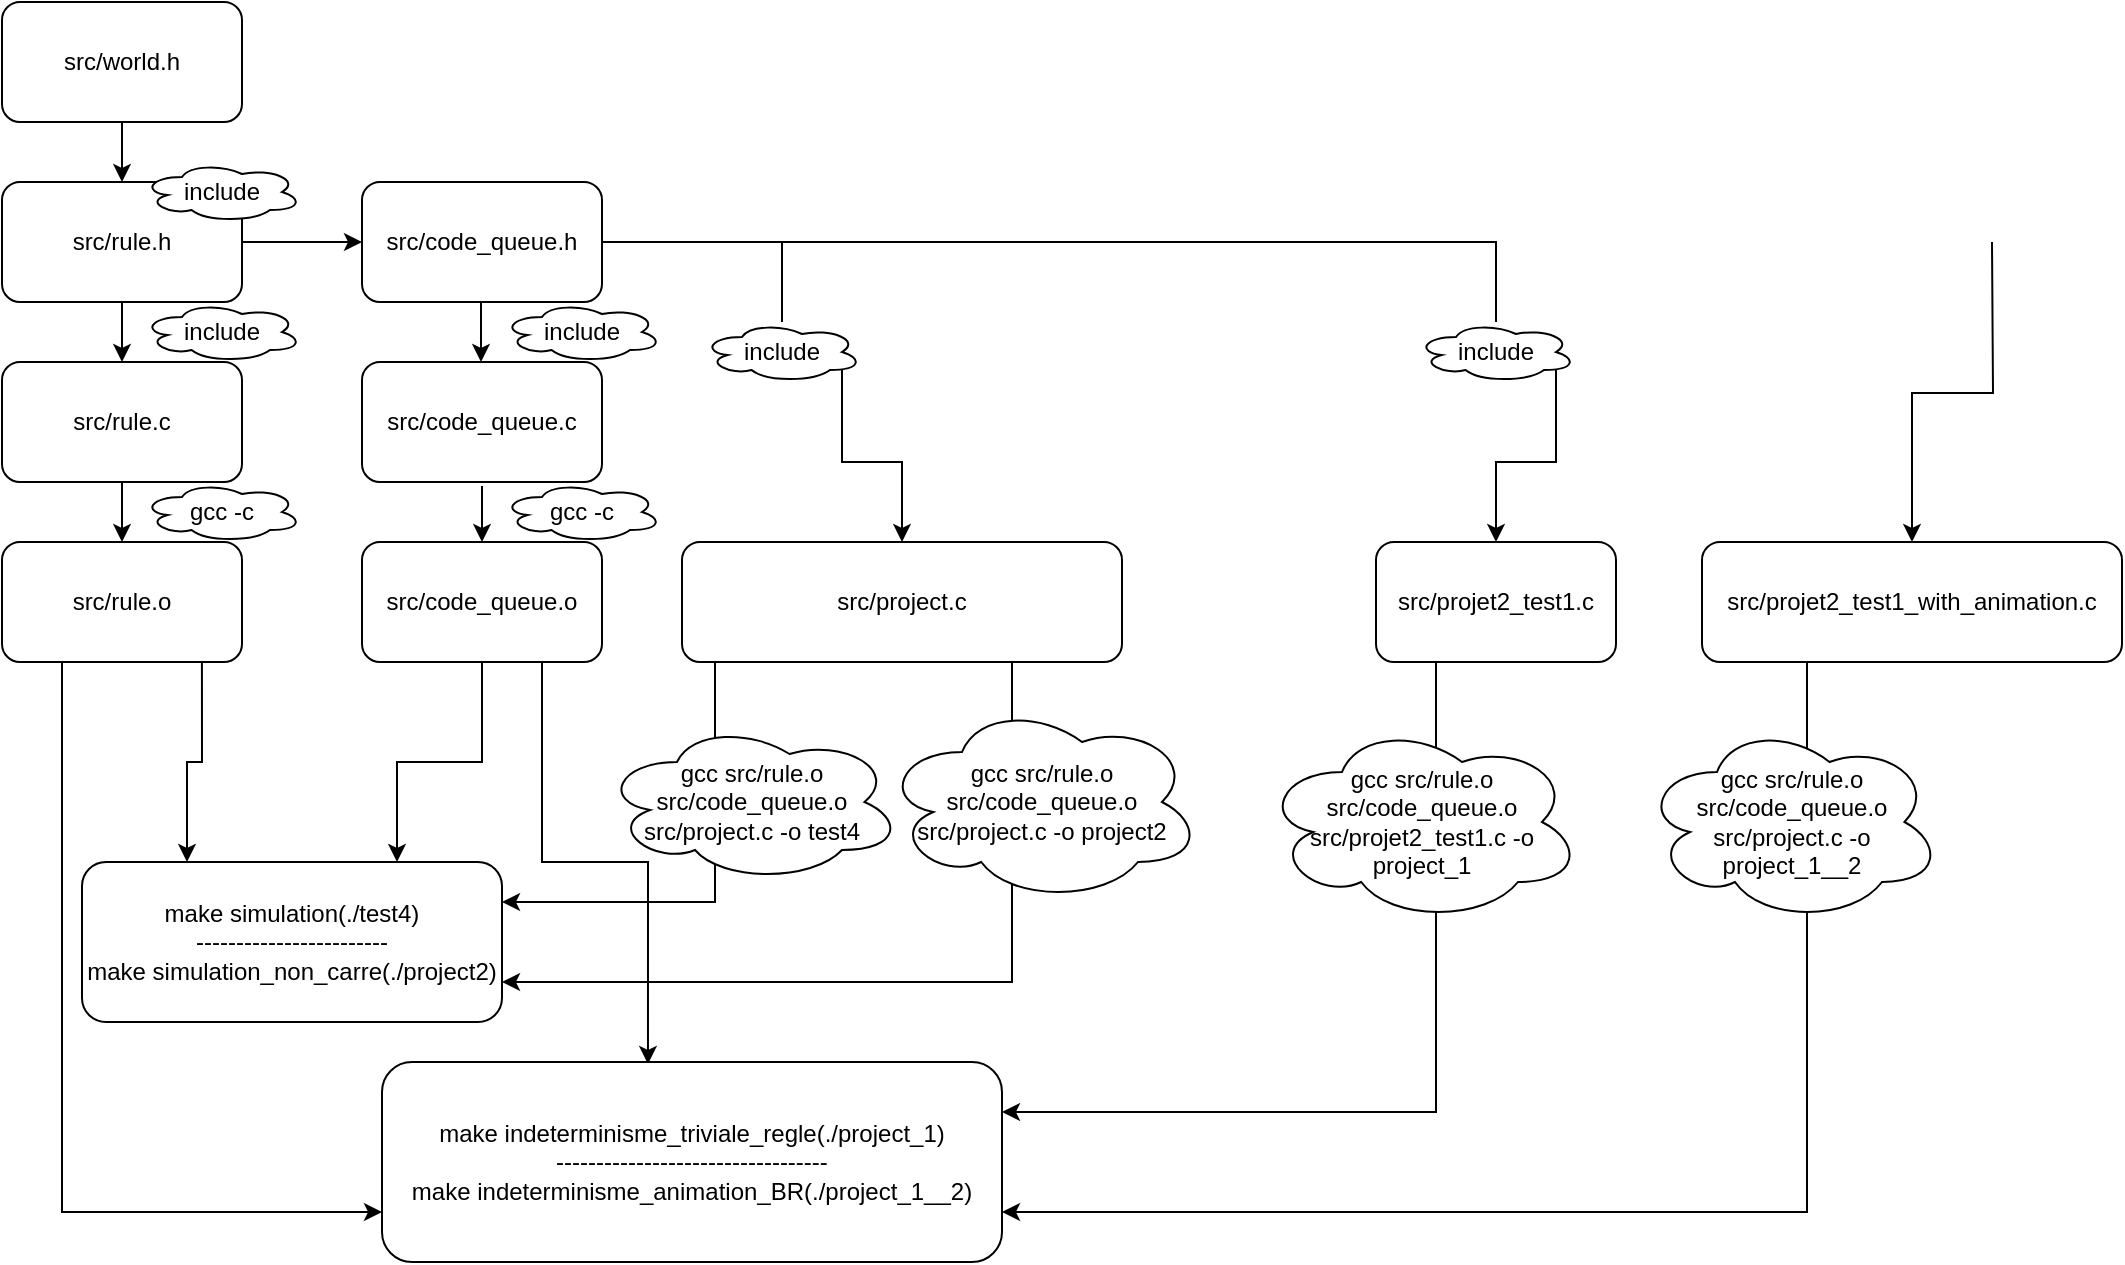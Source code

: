 <mxfile version="15.9.6" type="github" pages="2"><diagram id="K4hoPc6rqIB9uQjKa4mO" name="Page-1"><mxGraphModel dx="2756" dy="1717" grid="1" gridSize="10" guides="1" tooltips="1" connect="1" arrows="1" fold="1" page="1" pageScale="1" pageWidth="827" pageHeight="1169" math="0" shadow="0"><root><mxCell id="0"/><mxCell id="1" parent="0"/><mxCell id="Dp1AoBdaLXVJ-32-hjES-61" style="edgeStyle=orthogonalEdgeStyle;rounded=0;orthogonalLoop=1;jettySize=auto;html=1;exitX=1;exitY=0.5;exitDx=0;exitDy=0;entryX=0;entryY=0.5;entryDx=0;entryDy=0;" edge="1" parent="1" source="Dp1AoBdaLXVJ-32-hjES-2" target="Dp1AoBdaLXVJ-32-hjES-11"><mxGeometry relative="1" as="geometry"/></mxCell><mxCell id="Dp1AoBdaLXVJ-32-hjES-2" value="src/rule.h" style="rounded=1;whiteSpace=wrap;html=1;" vertex="1" parent="1"><mxGeometry x="-1100" y="30" width="120" height="60" as="geometry"/></mxCell><mxCell id="Dp1AoBdaLXVJ-32-hjES-12" value="" style="edgeStyle=orthogonalEdgeStyle;rounded=0;orthogonalLoop=1;jettySize=auto;html=1;exitX=0.5;exitY=1;exitDx=0;exitDy=0;entryX=0.5;entryY=0;entryDx=0;entryDy=0;" edge="1" parent="1" source="Dp1AoBdaLXVJ-32-hjES-2" target="Dp1AoBdaLXVJ-32-hjES-3"><mxGeometry relative="1" as="geometry"><mxPoint x="-700" y="330" as="targetPoint"/></mxGeometry></mxCell><mxCell id="Dp1AoBdaLXVJ-32-hjES-3" value="src/rule.c" style="rounded=1;whiteSpace=wrap;html=1;" vertex="1" parent="1"><mxGeometry x="-1100" y="120" width="120" height="60" as="geometry"/></mxCell><mxCell id="Dp1AoBdaLXVJ-32-hjES-30" style="edgeStyle=orthogonalEdgeStyle;rounded=0;orthogonalLoop=1;jettySize=auto;html=1;exitX=0.833;exitY=1;exitDx=0;exitDy=0;entryX=0.25;entryY=0;entryDx=0;entryDy=0;exitPerimeter=0;" edge="1" parent="1" source="Dp1AoBdaLXVJ-32-hjES-7" target="Dp1AoBdaLXVJ-32-hjES-22"><mxGeometry relative="1" as="geometry"/></mxCell><mxCell id="Dp1AoBdaLXVJ-32-hjES-34" style="edgeStyle=orthogonalEdgeStyle;rounded=0;orthogonalLoop=1;jettySize=auto;html=1;exitX=0.25;exitY=1;exitDx=0;exitDy=0;entryX=0;entryY=0.75;entryDx=0;entryDy=0;" edge="1" parent="1" source="Dp1AoBdaLXVJ-32-hjES-7" target="Dp1AoBdaLXVJ-32-hjES-31"><mxGeometry relative="1" as="geometry"/></mxCell><mxCell id="Dp1AoBdaLXVJ-32-hjES-7" value="src/rule.o" style="rounded=1;whiteSpace=wrap;html=1;" vertex="1" parent="1"><mxGeometry x="-1100" y="210" width="120" height="60" as="geometry"/></mxCell><mxCell id="Dp1AoBdaLXVJ-32-hjES-9" value="" style="endArrow=classic;html=1;rounded=0;exitX=0.5;exitY=1;exitDx=0;exitDy=0;entryX=0.5;entryY=0;entryDx=0;entryDy=0;" edge="1" parent="1" source="Dp1AoBdaLXVJ-32-hjES-3" target="Dp1AoBdaLXVJ-32-hjES-7"><mxGeometry width="50" height="50" relative="1" as="geometry"><mxPoint x="-810" y="160" as="sourcePoint"/><mxPoint x="-810" y="190" as="targetPoint"/></mxGeometry></mxCell><mxCell id="Dp1AoBdaLXVJ-32-hjES-54" style="edgeStyle=orthogonalEdgeStyle;rounded=0;orthogonalLoop=1;jettySize=auto;html=1;exitX=0.875;exitY=0.5;exitDx=0;exitDy=0;entryX=0.5;entryY=0;entryDx=0;entryDy=0;startArrow=none;exitPerimeter=0;" edge="1" parent="1" source="Dp1AoBdaLXVJ-32-hjES-56" target="Dp1AoBdaLXVJ-32-hjES-20"><mxGeometry relative="1" as="geometry"/></mxCell><mxCell id="Dp1AoBdaLXVJ-32-hjES-63" style="edgeStyle=orthogonalEdgeStyle;rounded=0;orthogonalLoop=1;jettySize=auto;html=1;exitX=0.875;exitY=0.5;exitDx=0;exitDy=0;startArrow=none;exitPerimeter=0;" edge="1" parent="1" source="Dp1AoBdaLXVJ-32-hjES-65" target="Dp1AoBdaLXVJ-32-hjES-23"><mxGeometry relative="1" as="geometry"><mxPoint x="-140" y="160" as="sourcePoint"/></mxGeometry></mxCell><mxCell id="Dp1AoBdaLXVJ-32-hjES-64" style="edgeStyle=orthogonalEdgeStyle;rounded=0;orthogonalLoop=1;jettySize=auto;html=1;exitX=1;exitY=0.5;exitDx=0;exitDy=0;startArrow=none;" edge="1" parent="1" target="Dp1AoBdaLXVJ-32-hjES-24"><mxGeometry relative="1" as="geometry"><mxPoint x="-105" y="60" as="sourcePoint"/></mxGeometry></mxCell><mxCell id="Dp1AoBdaLXVJ-32-hjES-11" value="src/code_queue.h" style="rounded=1;whiteSpace=wrap;html=1;" vertex="1" parent="1"><mxGeometry x="-920" y="30" width="120" height="60" as="geometry"/></mxCell><mxCell id="Dp1AoBdaLXVJ-32-hjES-14" value="" style="endArrow=classic;html=1;rounded=0;exitX=0.5;exitY=1;exitDx=0;exitDy=0;entryX=0.5;entryY=0;entryDx=0;entryDy=0;" edge="1" parent="1"><mxGeometry width="50" height="50" relative="1" as="geometry"><mxPoint x="-860.5" y="90" as="sourcePoint"/><mxPoint x="-860.5" y="120" as="targetPoint"/><Array as="points"><mxPoint x="-860.5" y="110"/></Array></mxGeometry></mxCell><mxCell id="Dp1AoBdaLXVJ-32-hjES-15" value="src/code_queue.c" style="rounded=1;whiteSpace=wrap;html=1;" vertex="1" parent="1"><mxGeometry x="-920" y="120" width="120" height="60" as="geometry"/></mxCell><mxCell id="Dp1AoBdaLXVJ-32-hjES-29" style="edgeStyle=orthogonalEdgeStyle;rounded=0;orthogonalLoop=1;jettySize=auto;html=1;exitX=0.5;exitY=1;exitDx=0;exitDy=0;entryX=0.75;entryY=0;entryDx=0;entryDy=0;" edge="1" parent="1" source="Dp1AoBdaLXVJ-32-hjES-17" target="Dp1AoBdaLXVJ-32-hjES-22"><mxGeometry relative="1" as="geometry"/></mxCell><mxCell id="Dp1AoBdaLXVJ-32-hjES-35" style="edgeStyle=orthogonalEdgeStyle;rounded=0;orthogonalLoop=1;jettySize=auto;html=1;exitX=0.75;exitY=1;exitDx=0;exitDy=0;entryX=0.429;entryY=0.01;entryDx=0;entryDy=0;entryPerimeter=0;" edge="1" parent="1" source="Dp1AoBdaLXVJ-32-hjES-17" target="Dp1AoBdaLXVJ-32-hjES-31"><mxGeometry relative="1" as="geometry"/></mxCell><mxCell id="Dp1AoBdaLXVJ-32-hjES-17" value="src/code_queue.o" style="rounded=1;whiteSpace=wrap;html=1;" vertex="1" parent="1"><mxGeometry x="-920" y="210" width="120" height="60" as="geometry"/></mxCell><mxCell id="Dp1AoBdaLXVJ-32-hjES-19" value="" style="endArrow=classic;html=1;rounded=0;entryX=0.5;entryY=0;entryDx=0;entryDy=0;" edge="1" parent="1" target="Dp1AoBdaLXVJ-32-hjES-17"><mxGeometry width="50" height="50" relative="1" as="geometry"><mxPoint x="-860" y="182" as="sourcePoint"/><mxPoint x="-540" y="230" as="targetPoint"/></mxGeometry></mxCell><mxCell id="Dp1AoBdaLXVJ-32-hjES-44" style="edgeStyle=orthogonalEdgeStyle;rounded=0;orthogonalLoop=1;jettySize=auto;html=1;exitX=0.075;exitY=1;exitDx=0;exitDy=0;entryX=1;entryY=0.25;entryDx=0;entryDy=0;exitPerimeter=0;" edge="1" parent="1" source="Dp1AoBdaLXVJ-32-hjES-20" target="Dp1AoBdaLXVJ-32-hjES-22"><mxGeometry relative="1" as="geometry"/></mxCell><mxCell id="Dp1AoBdaLXVJ-32-hjES-46" style="edgeStyle=orthogonalEdgeStyle;rounded=0;orthogonalLoop=1;jettySize=auto;html=1;exitX=0.75;exitY=1;exitDx=0;exitDy=0;entryX=1;entryY=0.75;entryDx=0;entryDy=0;" edge="1" parent="1" source="Dp1AoBdaLXVJ-32-hjES-20" target="Dp1AoBdaLXVJ-32-hjES-22"><mxGeometry relative="1" as="geometry"/></mxCell><mxCell id="Dp1AoBdaLXVJ-32-hjES-20" value="src/project.c" style="rounded=1;whiteSpace=wrap;html=1;" vertex="1" parent="1"><mxGeometry x="-760" y="210" width="220" height="60" as="geometry"/></mxCell><mxCell id="Dp1AoBdaLXVJ-32-hjES-22" value="&lt;div&gt;make simulation(./test4)&lt;/div&gt;&lt;div&gt;------------------------&lt;br&gt;&lt;/div&gt;&lt;div&gt;make simulation_non_carre(./project2)&lt;br&gt;&lt;/div&gt;" style="rounded=1;whiteSpace=wrap;html=1;" vertex="1" parent="1"><mxGeometry x="-1060" y="370" width="210" height="80" as="geometry"/></mxCell><mxCell id="Dp1AoBdaLXVJ-32-hjES-36" style="edgeStyle=orthogonalEdgeStyle;rounded=0;orthogonalLoop=1;jettySize=auto;html=1;exitX=0.25;exitY=1;exitDx=0;exitDy=0;entryX=1;entryY=0.25;entryDx=0;entryDy=0;" edge="1" parent="1" source="Dp1AoBdaLXVJ-32-hjES-23" target="Dp1AoBdaLXVJ-32-hjES-31"><mxGeometry relative="1" as="geometry"/></mxCell><mxCell id="Dp1AoBdaLXVJ-32-hjES-23" value="src/projet2_test1.c" style="rounded=1;whiteSpace=wrap;html=1;" vertex="1" parent="1"><mxGeometry x="-413" y="210" width="120" height="60" as="geometry"/></mxCell><mxCell id="Dp1AoBdaLXVJ-32-hjES-37" style="edgeStyle=orthogonalEdgeStyle;rounded=0;orthogonalLoop=1;jettySize=auto;html=1;exitX=0.25;exitY=1;exitDx=0;exitDy=0;entryX=1;entryY=0.75;entryDx=0;entryDy=0;" edge="1" parent="1" source="Dp1AoBdaLXVJ-32-hjES-24" target="Dp1AoBdaLXVJ-32-hjES-31"><mxGeometry relative="1" as="geometry"/></mxCell><mxCell id="Dp1AoBdaLXVJ-32-hjES-24" value="src/projet2_test1_with_animation.c" style="rounded=1;whiteSpace=wrap;html=1;" vertex="1" parent="1"><mxGeometry x="-250" y="210" width="210" height="60" as="geometry"/></mxCell><mxCell id="Dp1AoBdaLXVJ-32-hjES-31" value="&lt;div&gt;make indeterminisme_triviale_regle(./project_1)&lt;/div&gt;&lt;div&gt;----------------------------------&lt;/div&gt;&lt;div&gt;make indeterminisme_animation_BR(./project_1__2)&lt;br&gt;&lt;/div&gt;" style="rounded=1;whiteSpace=wrap;html=1;" vertex="1" parent="1"><mxGeometry x="-910" y="470" width="310" height="100" as="geometry"/></mxCell><mxCell id="Dp1AoBdaLXVJ-32-hjES-38" value="include" style="ellipse;shape=cloud;whiteSpace=wrap;html=1;" vertex="1" parent="1"><mxGeometry x="-1030" y="90" width="80" height="30" as="geometry"/></mxCell><mxCell id="Dp1AoBdaLXVJ-32-hjES-39" value="gcc -c" style="ellipse;shape=cloud;whiteSpace=wrap;html=1;" vertex="1" parent="1"><mxGeometry x="-1030" y="180" width="80" height="30" as="geometry"/></mxCell><mxCell id="Dp1AoBdaLXVJ-32-hjES-40" value="include" style="ellipse;shape=cloud;whiteSpace=wrap;html=1;" vertex="1" parent="1"><mxGeometry x="-850" y="90" width="80" height="30" as="geometry"/></mxCell><mxCell id="Dp1AoBdaLXVJ-32-hjES-41" value="gcc -c" style="ellipse;shape=cloud;whiteSpace=wrap;html=1;" vertex="1" parent="1"><mxGeometry x="-850" y="180" width="80" height="30" as="geometry"/></mxCell><mxCell id="Dp1AoBdaLXVJ-32-hjES-45" value="gcc src/rule.o src/code_queue.o src/project.c -o test4" style="ellipse;shape=cloud;whiteSpace=wrap;html=1;" vertex="1" parent="1"><mxGeometry x="-800" y="300" width="150" height="80" as="geometry"/></mxCell><mxCell id="Dp1AoBdaLXVJ-32-hjES-48" value="gcc src/rule.o src/code_queue.o src/project.c -o project2" style="ellipse;shape=cloud;whiteSpace=wrap;html=1;" vertex="1" parent="1"><mxGeometry x="-660" y="290" width="160" height="100" as="geometry"/></mxCell><mxCell id="Dp1AoBdaLXVJ-32-hjES-49" value="gcc src/rule.o src/code_queue.o src/projet2_test1.c -o project_1" style="ellipse;shape=cloud;whiteSpace=wrap;html=1;" vertex="1" parent="1"><mxGeometry x="-470" y="300" width="160" height="100" as="geometry"/></mxCell><mxCell id="Dp1AoBdaLXVJ-32-hjES-50" value="gcc src/rule.o src/code_queue.o src/project.c -o project_1__2" style="ellipse;shape=cloud;whiteSpace=wrap;html=1;" vertex="1" parent="1"><mxGeometry x="-280" y="300" width="150" height="100" as="geometry"/></mxCell><mxCell id="Dp1AoBdaLXVJ-32-hjES-51" value="src/world.h" style="rounded=1;whiteSpace=wrap;html=1;" vertex="1" parent="1"><mxGeometry x="-1100" y="-60" width="120" height="60" as="geometry"/></mxCell><mxCell id="Dp1AoBdaLXVJ-32-hjES-52" value="" style="endArrow=classic;html=1;rounded=0;exitX=0.5;exitY=1;exitDx=0;exitDy=0;entryX=0.5;entryY=0;entryDx=0;entryDy=0;" edge="1" parent="1" source="Dp1AoBdaLXVJ-32-hjES-51" target="Dp1AoBdaLXVJ-32-hjES-2"><mxGeometry width="50" height="50" relative="1" as="geometry"><mxPoint x="-580" y="130" as="sourcePoint"/><mxPoint x="-530" y="80" as="targetPoint"/></mxGeometry></mxCell><mxCell id="Dp1AoBdaLXVJ-32-hjES-55" value="include" style="ellipse;shape=cloud;whiteSpace=wrap;html=1;" vertex="1" parent="1"><mxGeometry x="-1030" y="20" width="80" height="30" as="geometry"/></mxCell><mxCell id="Dp1AoBdaLXVJ-32-hjES-56" value="include" style="ellipse;shape=cloud;whiteSpace=wrap;html=1;" vertex="1" parent="1"><mxGeometry x="-750" y="100" width="80" height="30" as="geometry"/></mxCell><mxCell id="Dp1AoBdaLXVJ-32-hjES-57" value="" style="edgeStyle=orthogonalEdgeStyle;rounded=0;orthogonalLoop=1;jettySize=auto;html=1;exitX=1;exitY=0.5;exitDx=0;exitDy=0;entryX=0.5;entryY=0;entryDx=0;entryDy=0;endArrow=none;" edge="1" parent="1" source="Dp1AoBdaLXVJ-32-hjES-11" target="Dp1AoBdaLXVJ-32-hjES-56"><mxGeometry relative="1" as="geometry"><mxPoint x="-800" y="60" as="sourcePoint"/><mxPoint x="-650" y="210" as="targetPoint"/></mxGeometry></mxCell><mxCell id="Dp1AoBdaLXVJ-32-hjES-65" value="include" style="ellipse;shape=cloud;whiteSpace=wrap;html=1;" vertex="1" parent="1"><mxGeometry x="-393" y="100" width="80" height="30" as="geometry"/></mxCell><mxCell id="Dp1AoBdaLXVJ-32-hjES-66" value="" style="edgeStyle=orthogonalEdgeStyle;rounded=0;orthogonalLoop=1;jettySize=auto;html=1;exitX=1;exitY=0.5;exitDx=0;exitDy=0;endArrow=none;" edge="1" parent="1" source="Dp1AoBdaLXVJ-32-hjES-11" target="Dp1AoBdaLXVJ-32-hjES-65"><mxGeometry relative="1" as="geometry"><mxPoint x="-800" y="60" as="sourcePoint"/><mxPoint x="-353" y="210" as="targetPoint"/></mxGeometry></mxCell></root></mxGraphModel></diagram><diagram id="nHYt7F3tKrS2UBdMJMVP" name="Page-2"><mxGraphModel dx="1102" dy="548" grid="1" gridSize="10" guides="1" tooltips="1" connect="1" arrows="1" fold="1" page="1" pageScale="1" pageWidth="827" pageHeight="1169" math="0" shadow="0"><root><mxCell id="10OKlw0CoyY9cvjdt06B-0"/><mxCell id="10OKlw0CoyY9cvjdt06B-1" parent="10OKlw0CoyY9cvjdt06B-0"/></root></mxGraphModel></diagram></mxfile>
